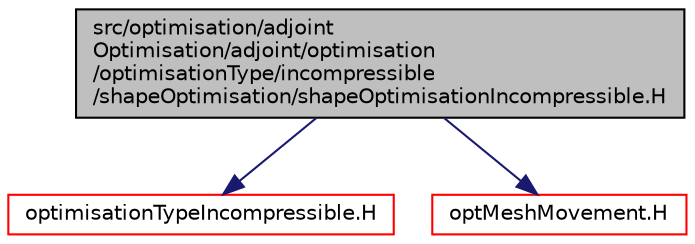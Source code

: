 digraph "src/optimisation/adjointOptimisation/adjoint/optimisation/optimisationType/incompressible/shapeOptimisation/shapeOptimisationIncompressible.H"
{
  bgcolor="transparent";
  edge [fontname="Helvetica",fontsize="10",labelfontname="Helvetica",labelfontsize="10"];
  node [fontname="Helvetica",fontsize="10",shape=record];
  Node1 [label="src/optimisation/adjoint\lOptimisation/adjoint/optimisation\l/optimisationType/incompressible\l/shapeOptimisation/shapeOptimisationIncompressible.H",height=0.2,width=0.4,color="black", fillcolor="grey75", style="filled" fontcolor="black"];
  Node1 -> Node2 [color="midnightblue",fontsize="10",style="solid",fontname="Helvetica"];
  Node2 [label="optimisationTypeIncompressible.H",height=0.2,width=0.4,color="red",URL="$optimisationTypeIncompressible_8H.html"];
  Node1 -> Node3 [color="midnightblue",fontsize="10",style="solid",fontname="Helvetica"];
  Node3 [label="optMeshMovement.H",height=0.2,width=0.4,color="red",URL="$optMeshMovement_8H.html"];
}
